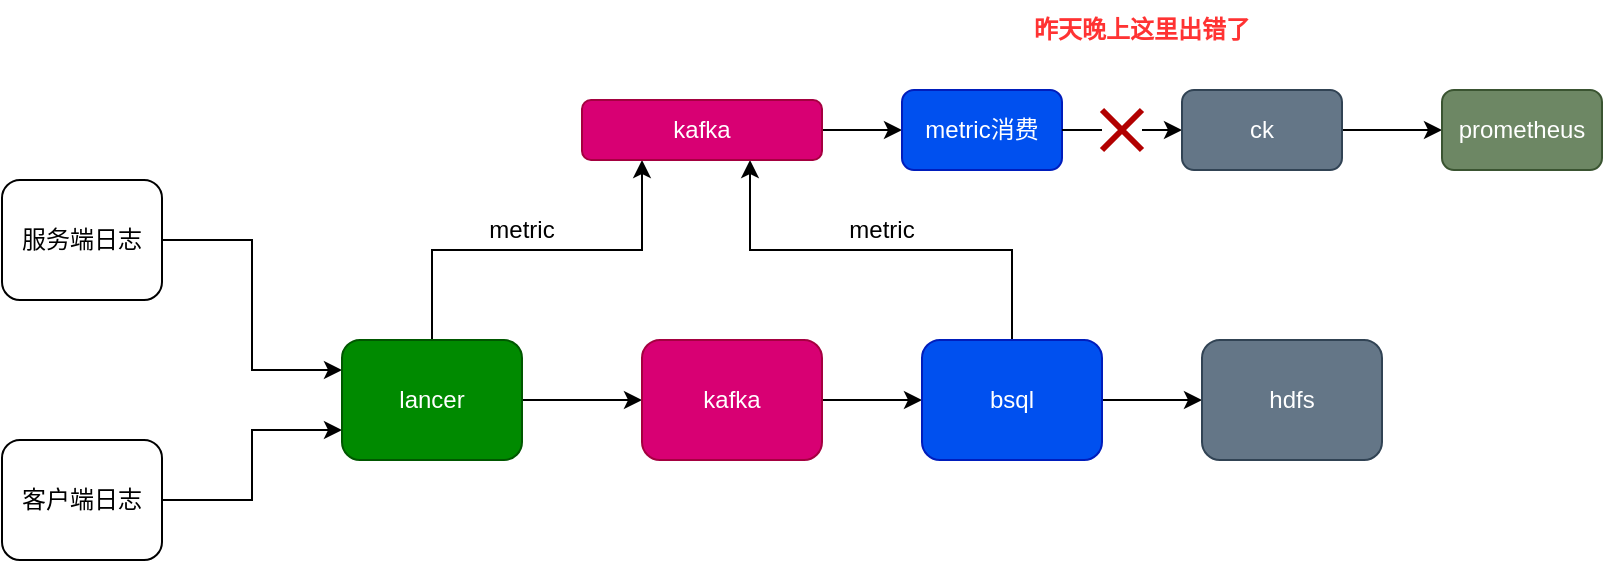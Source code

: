 <mxfile version="19.0.0" type="github">
  <diagram id="O50RttFGycFRptRU8b8a" name="第 1 页">
    <mxGraphModel dx="946" dy="504" grid="1" gridSize="10" guides="1" tooltips="1" connect="1" arrows="1" fold="1" page="1" pageScale="1" pageWidth="827" pageHeight="1169" math="0" shadow="0">
      <root>
        <mxCell id="0" />
        <mxCell id="1" parent="0" />
        <mxCell id="frH6q3JlI7ZY2NIlytye-6" style="edgeStyle=orthogonalEdgeStyle;rounded=0;orthogonalLoop=1;jettySize=auto;html=1;exitX=1;exitY=0.5;exitDx=0;exitDy=0;entryX=0;entryY=0.25;entryDx=0;entryDy=0;" edge="1" parent="1" source="frH6q3JlI7ZY2NIlytye-1" target="frH6q3JlI7ZY2NIlytye-3">
          <mxGeometry relative="1" as="geometry" />
        </mxCell>
        <mxCell id="frH6q3JlI7ZY2NIlytye-1" value="服务端日志" style="rounded=1;whiteSpace=wrap;html=1;" vertex="1" parent="1">
          <mxGeometry x="110" y="120" width="80" height="60" as="geometry" />
        </mxCell>
        <mxCell id="frH6q3JlI7ZY2NIlytye-7" style="edgeStyle=orthogonalEdgeStyle;rounded=0;orthogonalLoop=1;jettySize=auto;html=1;exitX=1;exitY=0.5;exitDx=0;exitDy=0;entryX=0;entryY=0.75;entryDx=0;entryDy=0;" edge="1" parent="1" source="frH6q3JlI7ZY2NIlytye-2" target="frH6q3JlI7ZY2NIlytye-3">
          <mxGeometry relative="1" as="geometry" />
        </mxCell>
        <mxCell id="frH6q3JlI7ZY2NIlytye-2" value="客户端日志" style="rounded=1;whiteSpace=wrap;html=1;" vertex="1" parent="1">
          <mxGeometry x="110" y="250" width="80" height="60" as="geometry" />
        </mxCell>
        <mxCell id="frH6q3JlI7ZY2NIlytye-8" style="edgeStyle=orthogonalEdgeStyle;rounded=0;orthogonalLoop=1;jettySize=auto;html=1;exitX=1;exitY=0.5;exitDx=0;exitDy=0;" edge="1" parent="1" source="frH6q3JlI7ZY2NIlytye-3" target="frH6q3JlI7ZY2NIlytye-4">
          <mxGeometry relative="1" as="geometry" />
        </mxCell>
        <mxCell id="frH6q3JlI7ZY2NIlytye-15" style="edgeStyle=orthogonalEdgeStyle;rounded=0;orthogonalLoop=1;jettySize=auto;html=1;exitX=0.5;exitY=0;exitDx=0;exitDy=0;entryX=0.25;entryY=1;entryDx=0;entryDy=0;" edge="1" parent="1" source="frH6q3JlI7ZY2NIlytye-3" target="frH6q3JlI7ZY2NIlytye-14">
          <mxGeometry relative="1" as="geometry" />
        </mxCell>
        <mxCell id="frH6q3JlI7ZY2NIlytye-3" value="lancer" style="rounded=1;whiteSpace=wrap;html=1;fillColor=#008a00;strokeColor=#005700;fontColor=#ffffff;" vertex="1" parent="1">
          <mxGeometry x="280" y="200" width="90" height="60" as="geometry" />
        </mxCell>
        <mxCell id="frH6q3JlI7ZY2NIlytye-12" style="edgeStyle=orthogonalEdgeStyle;rounded=0;orthogonalLoop=1;jettySize=auto;html=1;exitX=1;exitY=0.5;exitDx=0;exitDy=0;" edge="1" parent="1" source="frH6q3JlI7ZY2NIlytye-4" target="frH6q3JlI7ZY2NIlytye-10">
          <mxGeometry relative="1" as="geometry" />
        </mxCell>
        <mxCell id="frH6q3JlI7ZY2NIlytye-4" value="kafka" style="rounded=1;whiteSpace=wrap;html=1;fillColor=#d80073;fontColor=#ffffff;strokeColor=#A50040;" vertex="1" parent="1">
          <mxGeometry x="430" y="200" width="90" height="60" as="geometry" />
        </mxCell>
        <mxCell id="frH6q3JlI7ZY2NIlytye-13" style="edgeStyle=orthogonalEdgeStyle;rounded=0;orthogonalLoop=1;jettySize=auto;html=1;exitX=1;exitY=0.5;exitDx=0;exitDy=0;entryX=0;entryY=0.5;entryDx=0;entryDy=0;" edge="1" parent="1" source="frH6q3JlI7ZY2NIlytye-10" target="frH6q3JlI7ZY2NIlytye-11">
          <mxGeometry relative="1" as="geometry" />
        </mxCell>
        <mxCell id="frH6q3JlI7ZY2NIlytye-16" style="edgeStyle=orthogonalEdgeStyle;rounded=0;orthogonalLoop=1;jettySize=auto;html=1;exitX=0.5;exitY=0;exitDx=0;exitDy=0;entryX=0.7;entryY=1;entryDx=0;entryDy=0;entryPerimeter=0;" edge="1" parent="1" source="frH6q3JlI7ZY2NIlytye-10" target="frH6q3JlI7ZY2NIlytye-14">
          <mxGeometry relative="1" as="geometry" />
        </mxCell>
        <mxCell id="frH6q3JlI7ZY2NIlytye-10" value="bsql" style="rounded=1;whiteSpace=wrap;html=1;fillColor=#0050ef;fontColor=#ffffff;strokeColor=#001DBC;" vertex="1" parent="1">
          <mxGeometry x="570" y="200" width="90" height="60" as="geometry" />
        </mxCell>
        <mxCell id="frH6q3JlI7ZY2NIlytye-11" value="hdfs" style="rounded=1;whiteSpace=wrap;html=1;fillColor=#647687;fontColor=#ffffff;strokeColor=#314354;" vertex="1" parent="1">
          <mxGeometry x="710" y="200" width="90" height="60" as="geometry" />
        </mxCell>
        <mxCell id="frH6q3JlI7ZY2NIlytye-19" style="edgeStyle=orthogonalEdgeStyle;rounded=0;orthogonalLoop=1;jettySize=auto;html=1;exitX=1;exitY=0.5;exitDx=0;exitDy=0;entryX=0;entryY=0.5;entryDx=0;entryDy=0;" edge="1" parent="1" source="frH6q3JlI7ZY2NIlytye-14" target="frH6q3JlI7ZY2NIlytye-17">
          <mxGeometry relative="1" as="geometry" />
        </mxCell>
        <mxCell id="frH6q3JlI7ZY2NIlytye-14" value="kafka" style="rounded=1;whiteSpace=wrap;html=1;fillColor=#d80073;fontColor=#ffffff;strokeColor=#A50040;" vertex="1" parent="1">
          <mxGeometry x="400" y="80" width="120" height="30" as="geometry" />
        </mxCell>
        <mxCell id="frH6q3JlI7ZY2NIlytye-20" style="edgeStyle=orthogonalEdgeStyle;rounded=0;orthogonalLoop=1;jettySize=auto;html=1;exitX=1;exitY=0.5;exitDx=0;exitDy=0;entryX=0;entryY=0.5;entryDx=0;entryDy=0;startArrow=none;" edge="1" parent="1" source="frH6q3JlI7ZY2NIlytye-25" target="frH6q3JlI7ZY2NIlytye-18">
          <mxGeometry relative="1" as="geometry" />
        </mxCell>
        <mxCell id="frH6q3JlI7ZY2NIlytye-17" value="metric消费" style="rounded=1;whiteSpace=wrap;html=1;fillColor=#0050ef;fontColor=#ffffff;strokeColor=#001DBC;" vertex="1" parent="1">
          <mxGeometry x="560" y="75" width="80" height="40" as="geometry" />
        </mxCell>
        <mxCell id="frH6q3JlI7ZY2NIlytye-22" style="edgeStyle=orthogonalEdgeStyle;rounded=0;orthogonalLoop=1;jettySize=auto;html=1;exitX=1;exitY=0.5;exitDx=0;exitDy=0;" edge="1" parent="1" source="frH6q3JlI7ZY2NIlytye-18" target="frH6q3JlI7ZY2NIlytye-21">
          <mxGeometry relative="1" as="geometry" />
        </mxCell>
        <mxCell id="frH6q3JlI7ZY2NIlytye-18" value="ck" style="rounded=1;whiteSpace=wrap;html=1;fillColor=#647687;fontColor=#ffffff;strokeColor=#314354;" vertex="1" parent="1">
          <mxGeometry x="700" y="75" width="80" height="40" as="geometry" />
        </mxCell>
        <mxCell id="frH6q3JlI7ZY2NIlytye-21" value="prometheus" style="rounded=1;whiteSpace=wrap;html=1;fillColor=#6d8764;fontColor=#ffffff;strokeColor=#3A5431;" vertex="1" parent="1">
          <mxGeometry x="830" y="75" width="80" height="40" as="geometry" />
        </mxCell>
        <mxCell id="frH6q3JlI7ZY2NIlytye-23" value="metric" style="text;html=1;strokeColor=none;fillColor=none;align=center;verticalAlign=middle;whiteSpace=wrap;rounded=0;" vertex="1" parent="1">
          <mxGeometry x="340" y="130" width="60" height="30" as="geometry" />
        </mxCell>
        <mxCell id="frH6q3JlI7ZY2NIlytye-24" value="metric" style="text;html=1;strokeColor=none;fillColor=none;align=center;verticalAlign=middle;whiteSpace=wrap;rounded=0;" vertex="1" parent="1">
          <mxGeometry x="520" y="130" width="60" height="30" as="geometry" />
        </mxCell>
        <mxCell id="frH6q3JlI7ZY2NIlytye-25" value="" style="shape=umlDestroy;whiteSpace=wrap;html=1;strokeWidth=3;fillColor=#e51400;fontColor=#ffffff;strokeColor=#B20000;" vertex="1" parent="1">
          <mxGeometry x="660" y="85" width="20" height="20" as="geometry" />
        </mxCell>
        <mxCell id="frH6q3JlI7ZY2NIlytye-30" value="" style="edgeStyle=orthogonalEdgeStyle;rounded=0;orthogonalLoop=1;jettySize=auto;html=1;exitX=1;exitY=0.5;exitDx=0;exitDy=0;entryX=0;entryY=0.5;entryDx=0;entryDy=0;endArrow=none;" edge="1" parent="1" source="frH6q3JlI7ZY2NIlytye-17" target="frH6q3JlI7ZY2NIlytye-25">
          <mxGeometry relative="1" as="geometry">
            <mxPoint x="640" y="95" as="sourcePoint" />
            <mxPoint x="700" y="95" as="targetPoint" />
          </mxGeometry>
        </mxCell>
        <mxCell id="frH6q3JlI7ZY2NIlytye-31" value="昨天晚上这里出错了" style="text;html=1;strokeColor=none;fillColor=none;align=center;verticalAlign=middle;whiteSpace=wrap;rounded=0;fontColor=#FF3333;fontStyle=1" vertex="1" parent="1">
          <mxGeometry x="620" y="30" width="120" height="30" as="geometry" />
        </mxCell>
      </root>
    </mxGraphModel>
  </diagram>
</mxfile>

